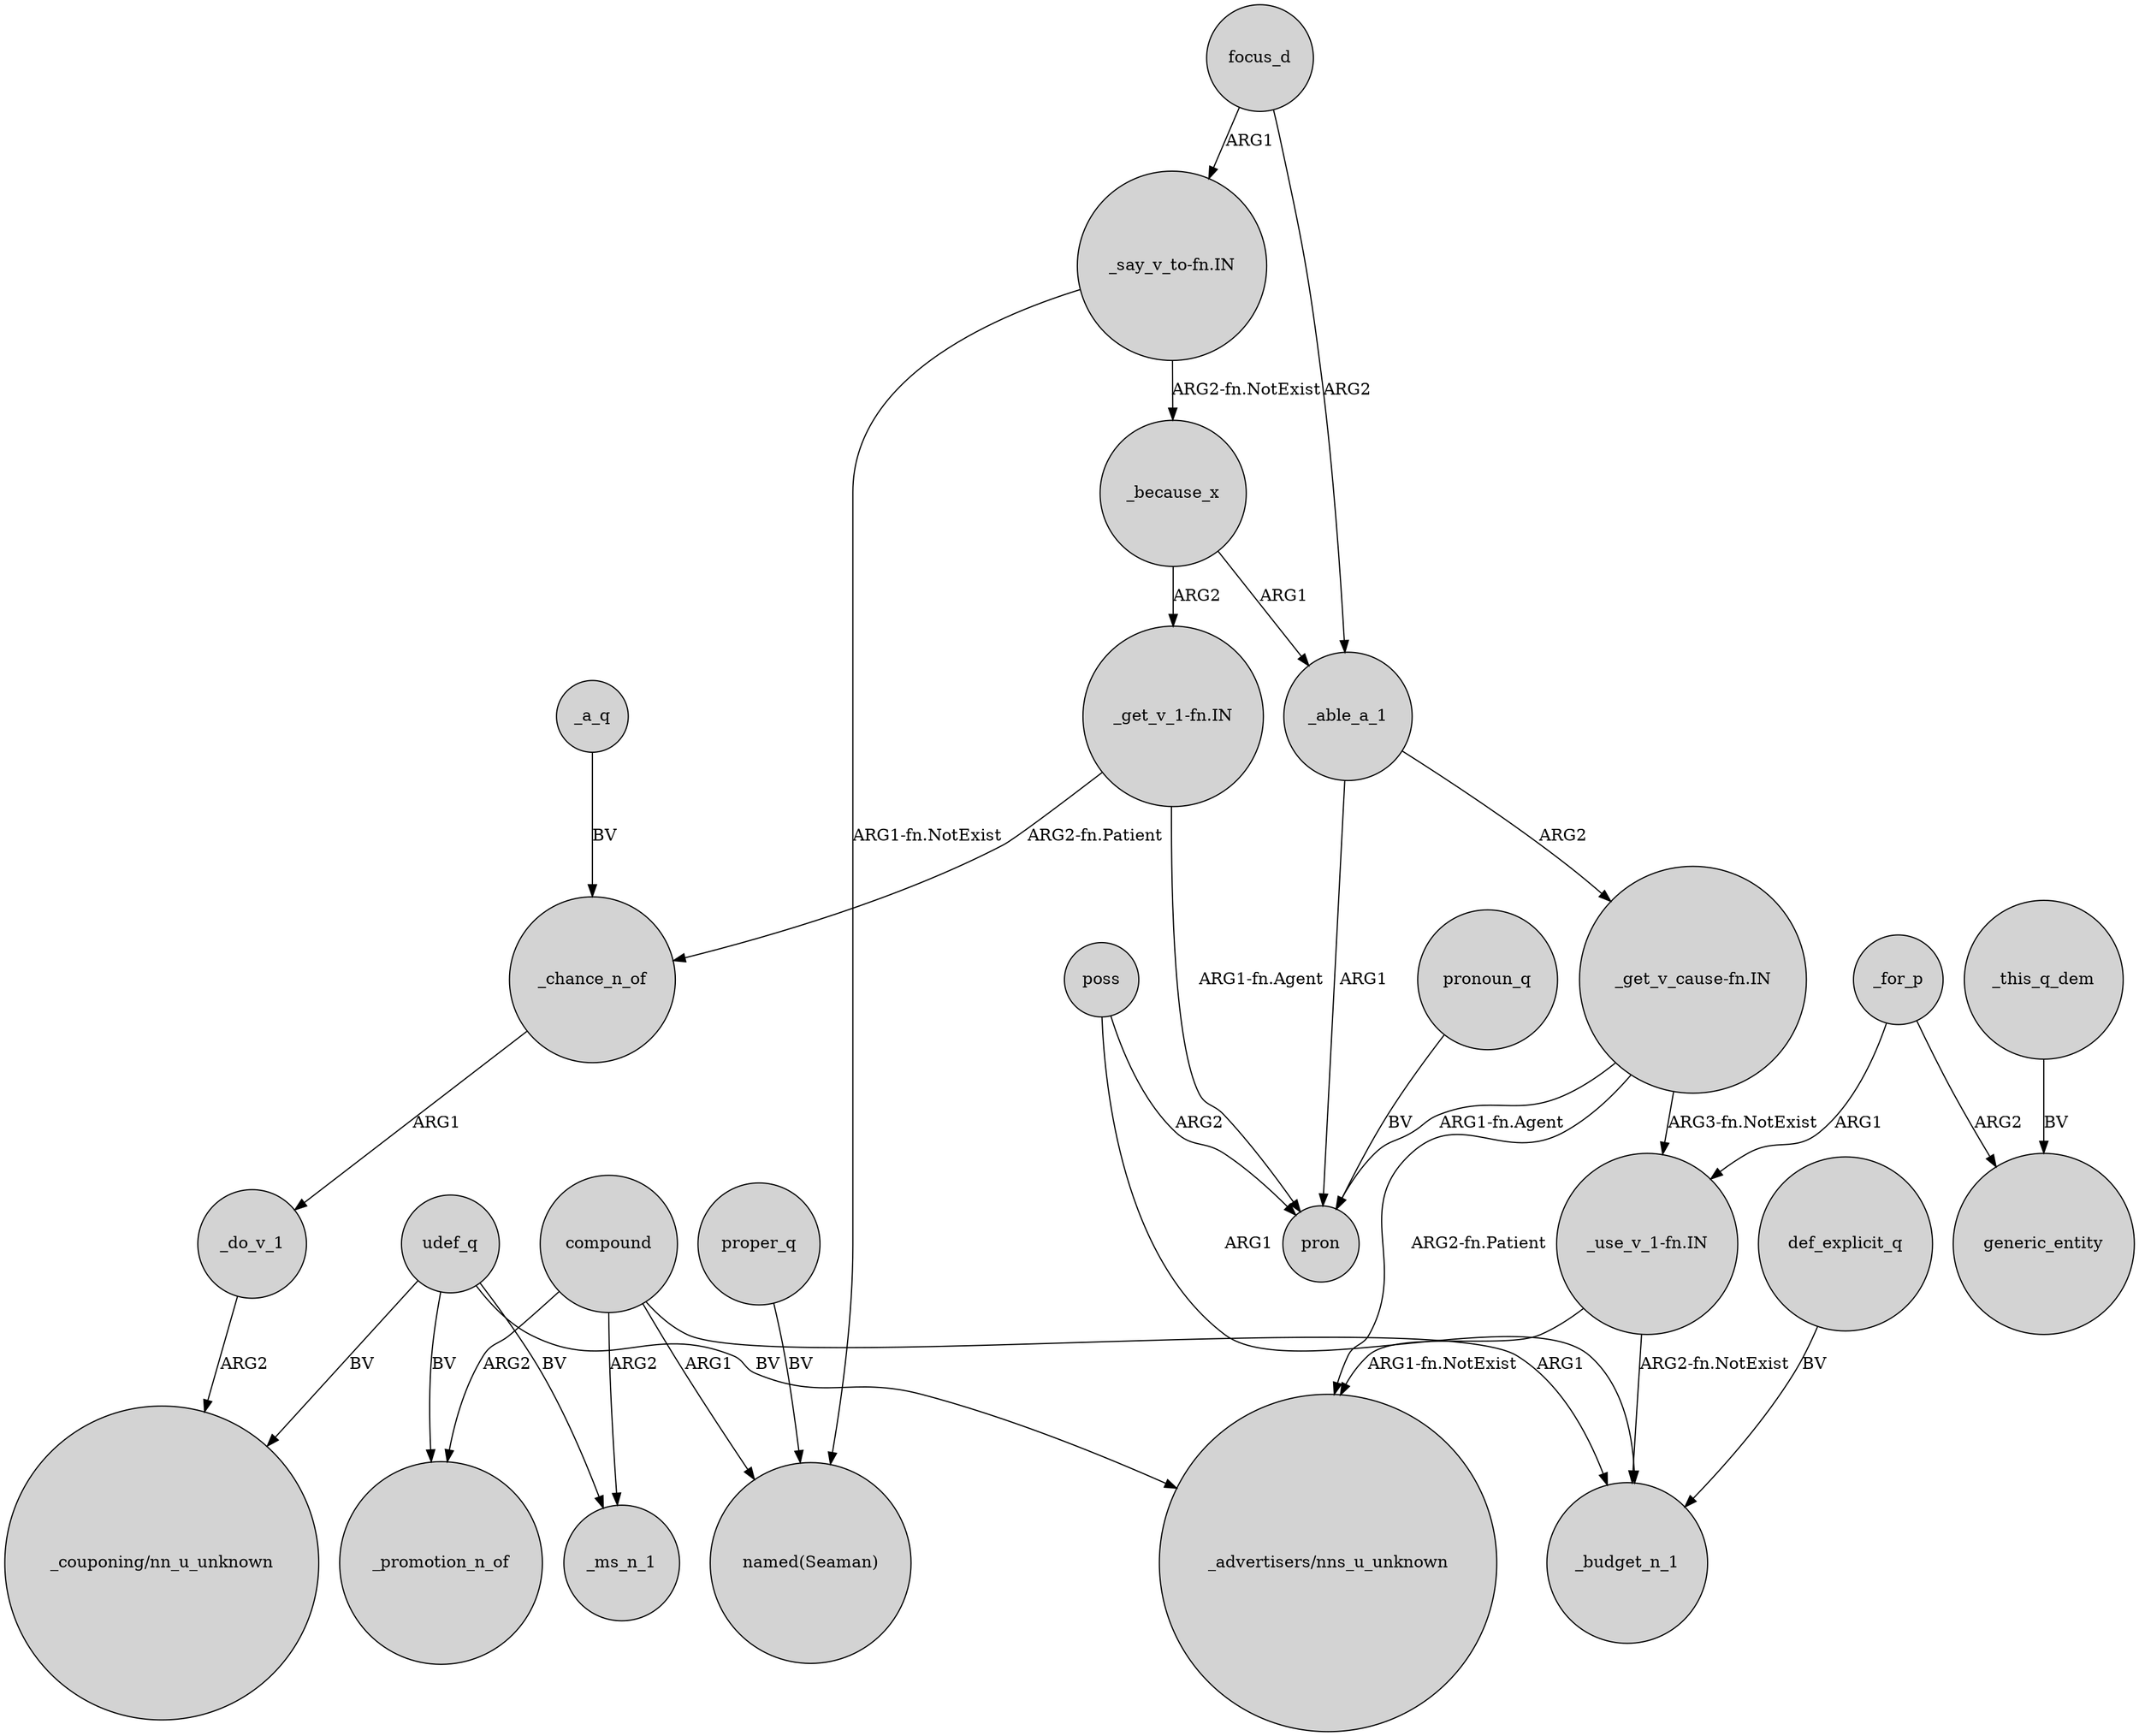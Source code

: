 digraph {
	node [shape=circle style=filled]
	udef_q -> "_couponing/nn_u_unknown" [label=BV]
	_do_v_1 -> "_couponing/nn_u_unknown" [label=ARG2]
	poss -> pron [label=ARG2]
	"_say_v_to-fn.IN" -> _because_x [label="ARG2-fn.NotExist"]
	def_explicit_q -> _budget_n_1 [label=BV]
	"_get_v_cause-fn.IN" -> pron [label="ARG1-fn.Agent"]
	_for_p -> generic_entity [label=ARG2]
	compound -> _promotion_n_of [label=ARG2]
	"_use_v_1-fn.IN" -> _budget_n_1 [label="ARG2-fn.NotExist"]
	compound -> _budget_n_1 [label=ARG1]
	"_get_v_cause-fn.IN" -> "_advertisers/nns_u_unknown" [label="ARG2-fn.Patient"]
	proper_q -> "named(Seaman)" [label=BV]
	compound -> _ms_n_1 [label=ARG2]
	_because_x -> "_get_v_1-fn.IN" [label=ARG2]
	_chance_n_of -> _do_v_1 [label=ARG1]
	_because_x -> _able_a_1 [label=ARG1]
	pronoun_q -> pron [label=BV]
	poss -> _budget_n_1 [label=ARG1]
	udef_q -> _ms_n_1 [label=BV]
	_this_q_dem -> generic_entity [label=BV]
	"_get_v_1-fn.IN" -> pron [label="ARG1-fn.Agent"]
	_a_q -> _chance_n_of [label=BV]
	"_use_v_1-fn.IN" -> "_advertisers/nns_u_unknown" [label="ARG1-fn.NotExist"]
	compound -> "named(Seaman)" [label=ARG1]
	udef_q -> "_advertisers/nns_u_unknown" [label=BV]
	_able_a_1 -> "_get_v_cause-fn.IN" [label=ARG2]
	"_get_v_1-fn.IN" -> _chance_n_of [label="ARG2-fn.Patient"]
	"_get_v_cause-fn.IN" -> "_use_v_1-fn.IN" [label="ARG3-fn.NotExist"]
	"_say_v_to-fn.IN" -> "named(Seaman)" [label="ARG1-fn.NotExist"]
	udef_q -> _promotion_n_of [label=BV]
	_for_p -> "_use_v_1-fn.IN" [label=ARG1]
	focus_d -> _able_a_1 [label=ARG2]
	_able_a_1 -> pron [label=ARG1]
	focus_d -> "_say_v_to-fn.IN" [label=ARG1]
}
